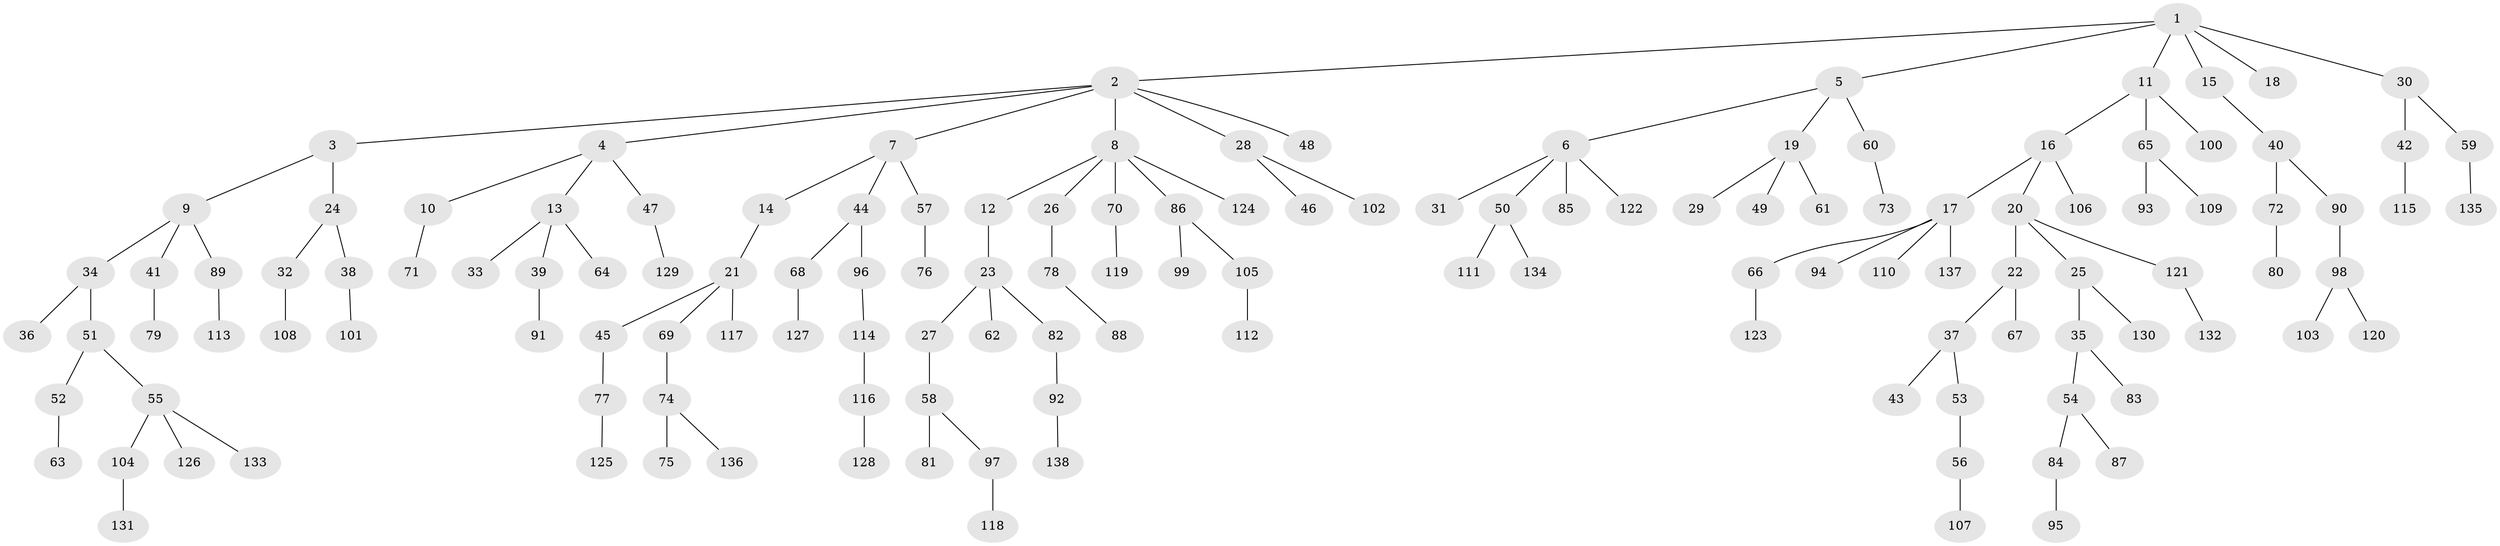 // Generated by graph-tools (version 1.1) at 2025/02/03/09/25 03:02:25]
// undirected, 138 vertices, 137 edges
graph export_dot {
graph [start="1"]
  node [color=gray90,style=filled];
  1;
  2;
  3;
  4;
  5;
  6;
  7;
  8;
  9;
  10;
  11;
  12;
  13;
  14;
  15;
  16;
  17;
  18;
  19;
  20;
  21;
  22;
  23;
  24;
  25;
  26;
  27;
  28;
  29;
  30;
  31;
  32;
  33;
  34;
  35;
  36;
  37;
  38;
  39;
  40;
  41;
  42;
  43;
  44;
  45;
  46;
  47;
  48;
  49;
  50;
  51;
  52;
  53;
  54;
  55;
  56;
  57;
  58;
  59;
  60;
  61;
  62;
  63;
  64;
  65;
  66;
  67;
  68;
  69;
  70;
  71;
  72;
  73;
  74;
  75;
  76;
  77;
  78;
  79;
  80;
  81;
  82;
  83;
  84;
  85;
  86;
  87;
  88;
  89;
  90;
  91;
  92;
  93;
  94;
  95;
  96;
  97;
  98;
  99;
  100;
  101;
  102;
  103;
  104;
  105;
  106;
  107;
  108;
  109;
  110;
  111;
  112;
  113;
  114;
  115;
  116;
  117;
  118;
  119;
  120;
  121;
  122;
  123;
  124;
  125;
  126;
  127;
  128;
  129;
  130;
  131;
  132;
  133;
  134;
  135;
  136;
  137;
  138;
  1 -- 2;
  1 -- 5;
  1 -- 11;
  1 -- 15;
  1 -- 18;
  1 -- 30;
  2 -- 3;
  2 -- 4;
  2 -- 7;
  2 -- 8;
  2 -- 28;
  2 -- 48;
  3 -- 9;
  3 -- 24;
  4 -- 10;
  4 -- 13;
  4 -- 47;
  5 -- 6;
  5 -- 19;
  5 -- 60;
  6 -- 31;
  6 -- 50;
  6 -- 85;
  6 -- 122;
  7 -- 14;
  7 -- 44;
  7 -- 57;
  8 -- 12;
  8 -- 26;
  8 -- 70;
  8 -- 86;
  8 -- 124;
  9 -- 34;
  9 -- 41;
  9 -- 89;
  10 -- 71;
  11 -- 16;
  11 -- 65;
  11 -- 100;
  12 -- 23;
  13 -- 33;
  13 -- 39;
  13 -- 64;
  14 -- 21;
  15 -- 40;
  16 -- 17;
  16 -- 20;
  16 -- 106;
  17 -- 66;
  17 -- 94;
  17 -- 110;
  17 -- 137;
  19 -- 29;
  19 -- 49;
  19 -- 61;
  20 -- 22;
  20 -- 25;
  20 -- 121;
  21 -- 45;
  21 -- 69;
  21 -- 117;
  22 -- 37;
  22 -- 67;
  23 -- 27;
  23 -- 62;
  23 -- 82;
  24 -- 32;
  24 -- 38;
  25 -- 35;
  25 -- 130;
  26 -- 78;
  27 -- 58;
  28 -- 46;
  28 -- 102;
  30 -- 42;
  30 -- 59;
  32 -- 108;
  34 -- 36;
  34 -- 51;
  35 -- 54;
  35 -- 83;
  37 -- 43;
  37 -- 53;
  38 -- 101;
  39 -- 91;
  40 -- 72;
  40 -- 90;
  41 -- 79;
  42 -- 115;
  44 -- 68;
  44 -- 96;
  45 -- 77;
  47 -- 129;
  50 -- 111;
  50 -- 134;
  51 -- 52;
  51 -- 55;
  52 -- 63;
  53 -- 56;
  54 -- 84;
  54 -- 87;
  55 -- 104;
  55 -- 126;
  55 -- 133;
  56 -- 107;
  57 -- 76;
  58 -- 81;
  58 -- 97;
  59 -- 135;
  60 -- 73;
  65 -- 93;
  65 -- 109;
  66 -- 123;
  68 -- 127;
  69 -- 74;
  70 -- 119;
  72 -- 80;
  74 -- 75;
  74 -- 136;
  77 -- 125;
  78 -- 88;
  82 -- 92;
  84 -- 95;
  86 -- 99;
  86 -- 105;
  89 -- 113;
  90 -- 98;
  92 -- 138;
  96 -- 114;
  97 -- 118;
  98 -- 103;
  98 -- 120;
  104 -- 131;
  105 -- 112;
  114 -- 116;
  116 -- 128;
  121 -- 132;
}

